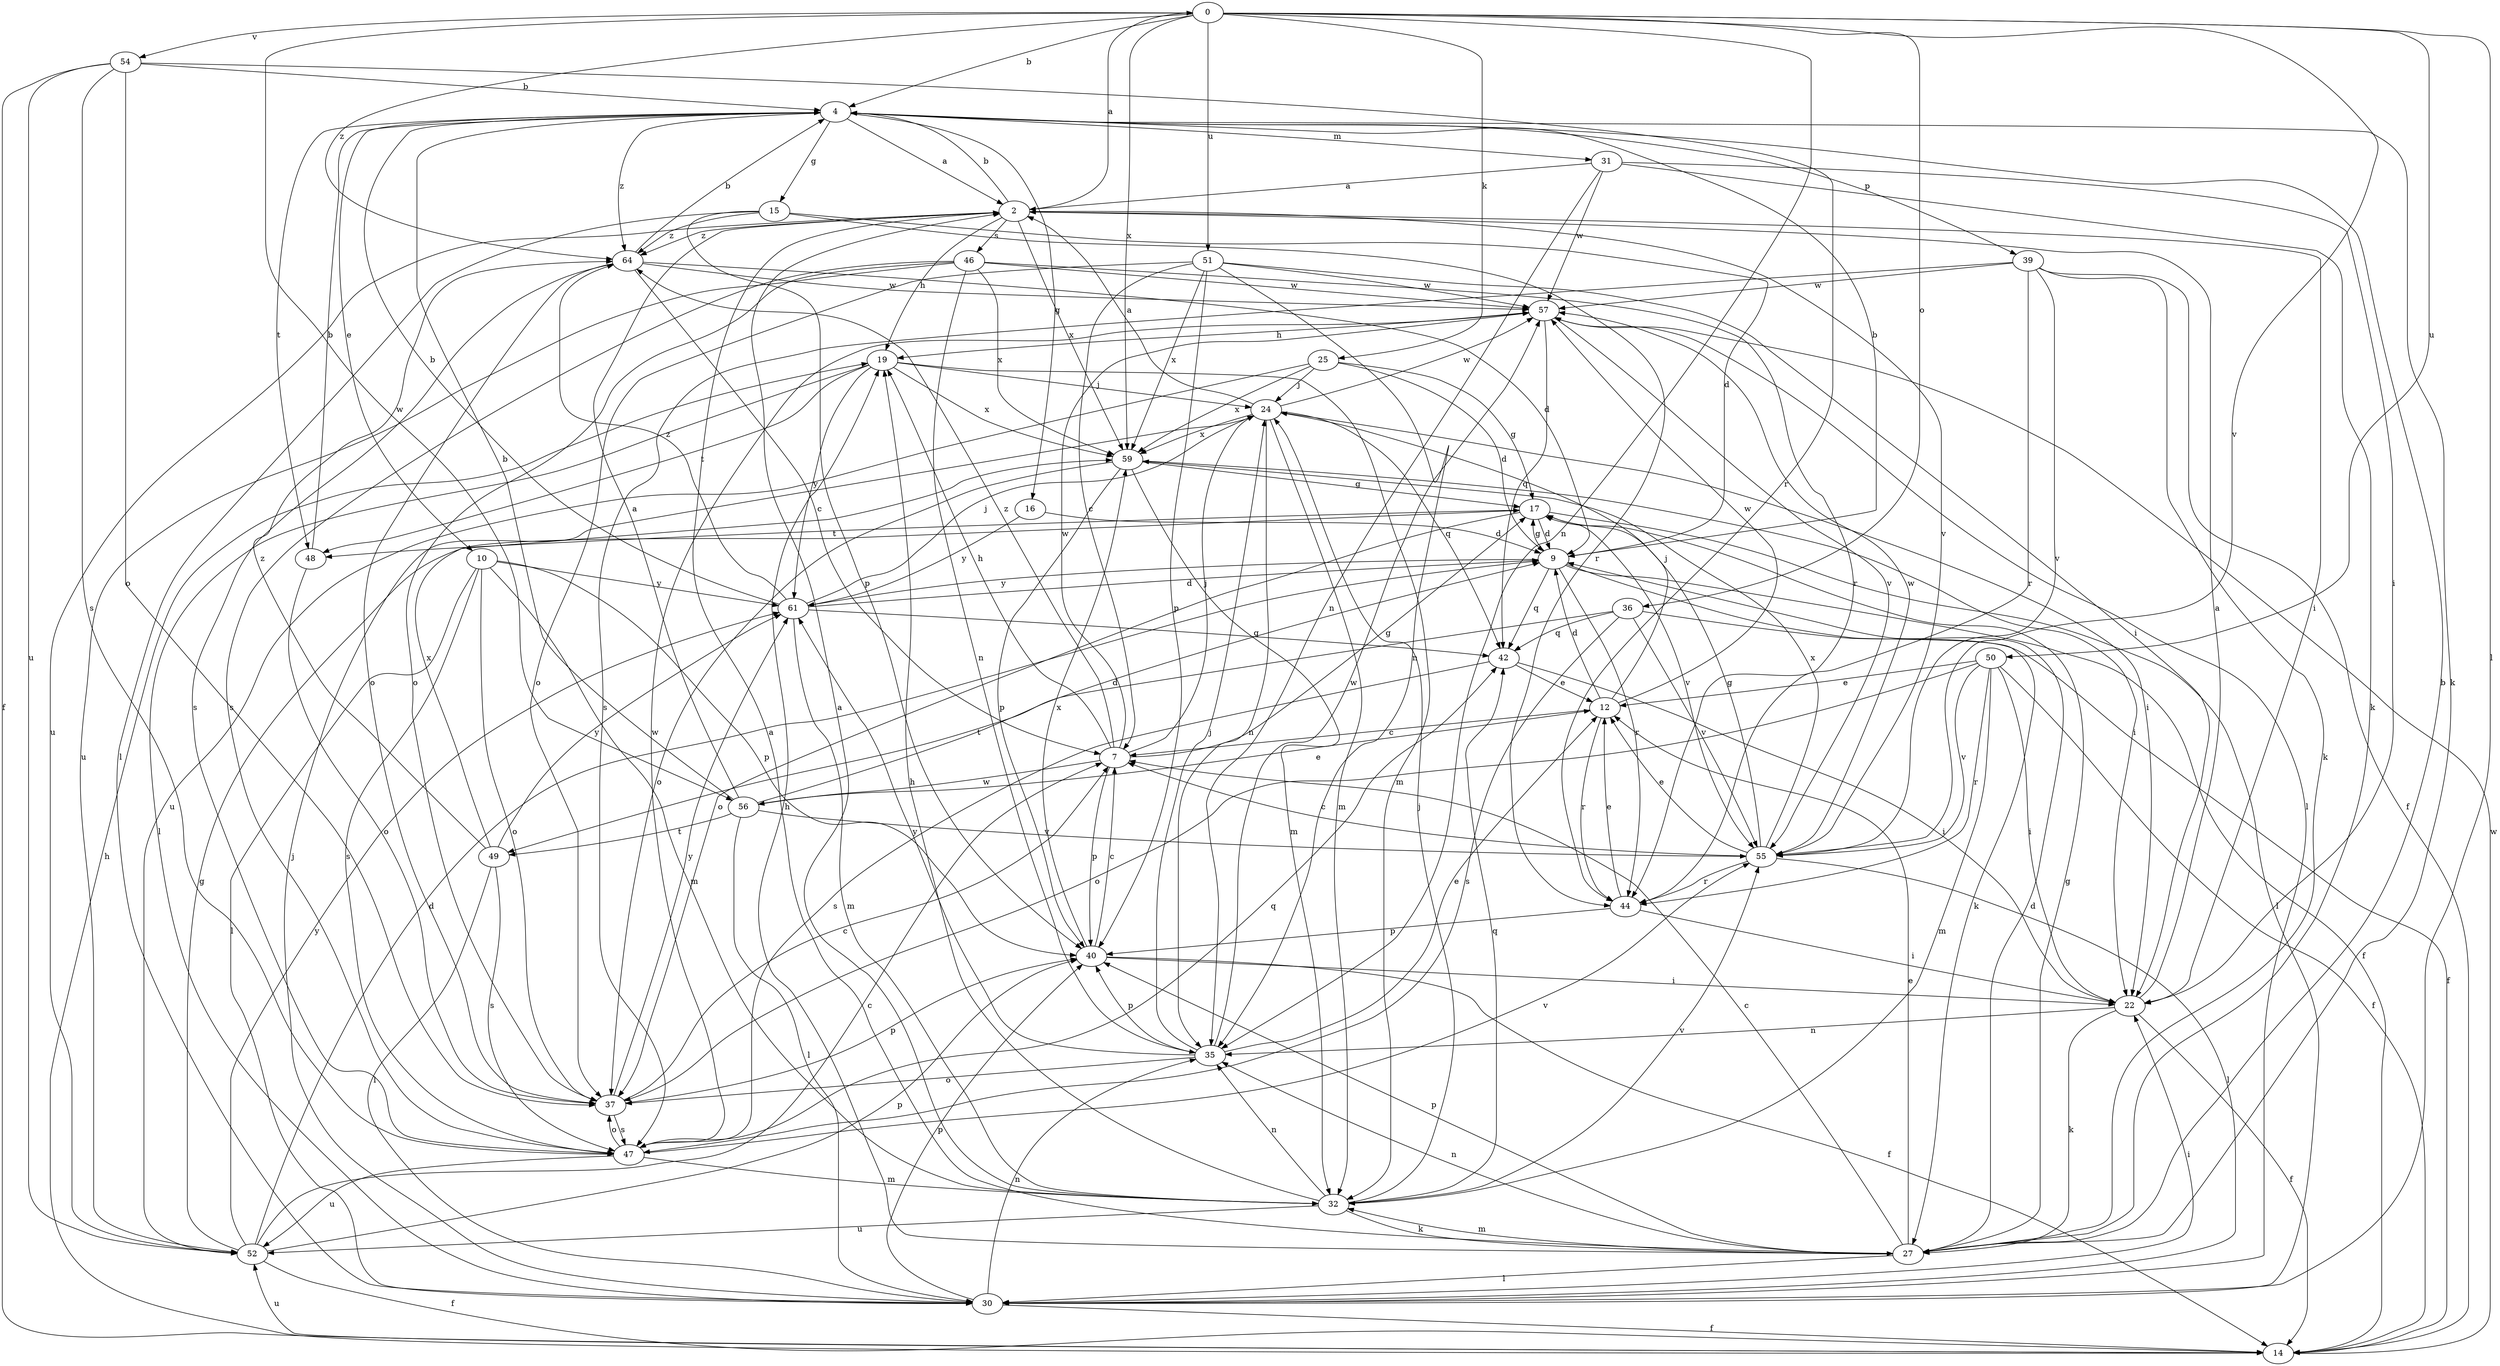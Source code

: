 strict digraph  {
0;
2;
4;
7;
9;
10;
12;
14;
15;
16;
17;
19;
22;
24;
25;
27;
30;
31;
32;
35;
36;
37;
39;
40;
42;
44;
46;
47;
48;
49;
50;
51;
52;
54;
55;
56;
57;
59;
61;
64;
0 -> 4  [label=b];
0 -> 25  [label=k];
0 -> 30  [label=l];
0 -> 35  [label=n];
0 -> 36  [label=o];
0 -> 50  [label=u];
0 -> 51  [label=u];
0 -> 54  [label=v];
0 -> 55  [label=v];
0 -> 56  [label=w];
0 -> 59  [label=x];
0 -> 64  [label=z];
2 -> 0  [label=a];
2 -> 4  [label=b];
2 -> 19  [label=h];
2 -> 22  [label=i];
2 -> 46  [label=s];
2 -> 52  [label=u];
2 -> 55  [label=v];
2 -> 59  [label=x];
2 -> 64  [label=z];
4 -> 2  [label=a];
4 -> 10  [label=e];
4 -> 15  [label=g];
4 -> 16  [label=g];
4 -> 27  [label=k];
4 -> 31  [label=m];
4 -> 39  [label=p];
4 -> 48  [label=t];
4 -> 64  [label=z];
7 -> 17  [label=g];
7 -> 19  [label=h];
7 -> 24  [label=j];
7 -> 40  [label=p];
7 -> 56  [label=w];
7 -> 57  [label=w];
7 -> 64  [label=z];
9 -> 4  [label=b];
9 -> 14  [label=f];
9 -> 17  [label=g];
9 -> 27  [label=k];
9 -> 42  [label=q];
9 -> 44  [label=r];
9 -> 61  [label=y];
10 -> 30  [label=l];
10 -> 32  [label=m];
10 -> 37  [label=o];
10 -> 40  [label=p];
10 -> 47  [label=s];
10 -> 61  [label=y];
12 -> 7  [label=c];
12 -> 9  [label=d];
12 -> 24  [label=j];
12 -> 44  [label=r];
12 -> 57  [label=w];
14 -> 19  [label=h];
14 -> 52  [label=u];
14 -> 57  [label=w];
15 -> 9  [label=d];
15 -> 30  [label=l];
15 -> 40  [label=p];
15 -> 44  [label=r];
15 -> 64  [label=z];
16 -> 9  [label=d];
16 -> 61  [label=y];
17 -> 9  [label=d];
17 -> 30  [label=l];
17 -> 37  [label=o];
17 -> 48  [label=t];
17 -> 55  [label=v];
19 -> 24  [label=j];
19 -> 30  [label=l];
19 -> 32  [label=m];
19 -> 48  [label=t];
19 -> 59  [label=x];
19 -> 61  [label=y];
22 -> 2  [label=a];
22 -> 14  [label=f];
22 -> 27  [label=k];
22 -> 35  [label=n];
24 -> 2  [label=a];
24 -> 22  [label=i];
24 -> 32  [label=m];
24 -> 35  [label=n];
24 -> 42  [label=q];
24 -> 57  [label=w];
24 -> 59  [label=x];
25 -> 9  [label=d];
25 -> 17  [label=g];
25 -> 24  [label=j];
25 -> 52  [label=u];
25 -> 59  [label=x];
27 -> 2  [label=a];
27 -> 4  [label=b];
27 -> 7  [label=c];
27 -> 9  [label=d];
27 -> 12  [label=e];
27 -> 17  [label=g];
27 -> 19  [label=h];
27 -> 30  [label=l];
27 -> 32  [label=m];
27 -> 35  [label=n];
27 -> 40  [label=p];
30 -> 14  [label=f];
30 -> 22  [label=i];
30 -> 24  [label=j];
30 -> 35  [label=n];
30 -> 40  [label=p];
31 -> 2  [label=a];
31 -> 22  [label=i];
31 -> 27  [label=k];
31 -> 35  [label=n];
31 -> 57  [label=w];
32 -> 2  [label=a];
32 -> 19  [label=h];
32 -> 24  [label=j];
32 -> 27  [label=k];
32 -> 35  [label=n];
32 -> 42  [label=q];
32 -> 52  [label=u];
32 -> 55  [label=v];
35 -> 12  [label=e];
35 -> 24  [label=j];
35 -> 37  [label=o];
35 -> 40  [label=p];
35 -> 57  [label=w];
35 -> 61  [label=y];
36 -> 14  [label=f];
36 -> 42  [label=q];
36 -> 47  [label=s];
36 -> 49  [label=t];
36 -> 55  [label=v];
37 -> 7  [label=c];
37 -> 40  [label=p];
37 -> 47  [label=s];
37 -> 61  [label=y];
39 -> 14  [label=f];
39 -> 27  [label=k];
39 -> 44  [label=r];
39 -> 47  [label=s];
39 -> 55  [label=v];
39 -> 57  [label=w];
40 -> 7  [label=c];
40 -> 14  [label=f];
40 -> 22  [label=i];
40 -> 59  [label=x];
42 -> 12  [label=e];
42 -> 22  [label=i];
42 -> 47  [label=s];
44 -> 12  [label=e];
44 -> 22  [label=i];
44 -> 40  [label=p];
46 -> 35  [label=n];
46 -> 37  [label=o];
46 -> 44  [label=r];
46 -> 47  [label=s];
46 -> 52  [label=u];
46 -> 57  [label=w];
46 -> 59  [label=x];
47 -> 32  [label=m];
47 -> 37  [label=o];
47 -> 42  [label=q];
47 -> 52  [label=u];
47 -> 55  [label=v];
47 -> 57  [label=w];
48 -> 4  [label=b];
48 -> 37  [label=o];
49 -> 30  [label=l];
49 -> 47  [label=s];
49 -> 59  [label=x];
49 -> 61  [label=y];
49 -> 64  [label=z];
50 -> 12  [label=e];
50 -> 14  [label=f];
50 -> 22  [label=i];
50 -> 32  [label=m];
50 -> 37  [label=o];
50 -> 44  [label=r];
50 -> 55  [label=v];
51 -> 7  [label=c];
51 -> 22  [label=i];
51 -> 35  [label=n];
51 -> 37  [label=o];
51 -> 40  [label=p];
51 -> 57  [label=w];
51 -> 59  [label=x];
52 -> 7  [label=c];
52 -> 9  [label=d];
52 -> 14  [label=f];
52 -> 17  [label=g];
52 -> 40  [label=p];
52 -> 61  [label=y];
54 -> 4  [label=b];
54 -> 14  [label=f];
54 -> 37  [label=o];
54 -> 44  [label=r];
54 -> 47  [label=s];
54 -> 52  [label=u];
55 -> 7  [label=c];
55 -> 12  [label=e];
55 -> 17  [label=g];
55 -> 30  [label=l];
55 -> 44  [label=r];
55 -> 57  [label=w];
55 -> 59  [label=x];
56 -> 2  [label=a];
56 -> 4  [label=b];
56 -> 9  [label=d];
56 -> 12  [label=e];
56 -> 30  [label=l];
56 -> 49  [label=t];
56 -> 55  [label=v];
57 -> 19  [label=h];
57 -> 30  [label=l];
57 -> 42  [label=q];
57 -> 55  [label=v];
59 -> 17  [label=g];
59 -> 22  [label=i];
59 -> 32  [label=m];
59 -> 37  [label=o];
59 -> 40  [label=p];
61 -> 4  [label=b];
61 -> 9  [label=d];
61 -> 24  [label=j];
61 -> 32  [label=m];
61 -> 42  [label=q];
61 -> 64  [label=z];
64 -> 4  [label=b];
64 -> 7  [label=c];
64 -> 9  [label=d];
64 -> 37  [label=o];
64 -> 47  [label=s];
64 -> 57  [label=w];
}
